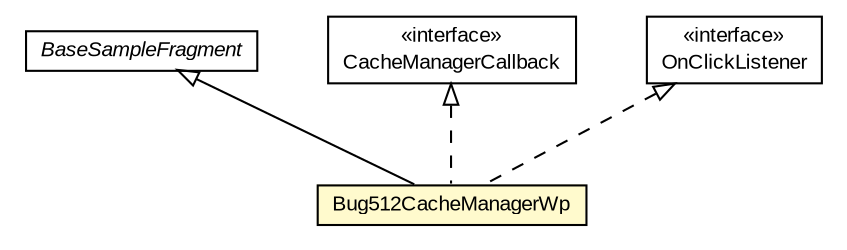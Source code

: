 #!/usr/local/bin/dot
#
# Class diagram 
# Generated by UMLGraph version R5_6-24-gf6e263 (http://www.umlgraph.org/)
#

digraph G {
	edge [fontname="arial",fontsize=10,labelfontname="arial",labelfontsize=10];
	node [fontname="arial",fontsize=10,shape=plaintext];
	nodesep=0.25;
	ranksep=0.5;
	// org.osmdroid.bugtestfragments.Bug512CacheManagerWp
	c9712 [label=<<table title="org.osmdroid.bugtestfragments.Bug512CacheManagerWp" border="0" cellborder="1" cellspacing="0" cellpadding="2" port="p" bgcolor="lemonChiffon" href="./Bug512CacheManagerWp.html">
		<tr><td><table border="0" cellspacing="0" cellpadding="1">
<tr><td align="center" balign="center"> Bug512CacheManagerWp </td></tr>
		</table></td></tr>
		</table>>, URL="./Bug512CacheManagerWp.html", fontname="arial", fontcolor="black", fontsize=10.0];
	// org.osmdroid.samplefragments.BaseSampleFragment
	c9765 [label=<<table title="org.osmdroid.samplefragments.BaseSampleFragment" border="0" cellborder="1" cellspacing="0" cellpadding="2" port="p" href="../samplefragments/BaseSampleFragment.html">
		<tr><td><table border="0" cellspacing="0" cellpadding="1">
<tr><td align="center" balign="center"><font face="arial italic"> BaseSampleFragment </font></td></tr>
		</table></td></tr>
		</table>>, URL="../samplefragments/BaseSampleFragment.html", fontname="arial", fontcolor="black", fontsize=10.0];
	//org.osmdroid.bugtestfragments.Bug512CacheManagerWp extends org.osmdroid.samplefragments.BaseSampleFragment
	c9765:p -> c9712:p [dir=back,arrowtail=empty];
	//org.osmdroid.bugtestfragments.Bug512CacheManagerWp implements org.osmdroid.tileprovider.cachemanager.CacheManager.CacheManagerCallback
	c9908:p -> c9712:p [dir=back,arrowtail=empty,style=dashed];
	//org.osmdroid.bugtestfragments.Bug512CacheManagerWp implements android.view.View.OnClickListener
	c9909:p -> c9712:p [dir=back,arrowtail=empty,style=dashed];
	// org.osmdroid.tileprovider.cachemanager.CacheManager.CacheManagerCallback
	c9908 [label=<<table title="org.osmdroid.tileprovider.cachemanager.CacheManager.CacheManagerCallback" border="0" cellborder="1" cellspacing="0" cellpadding="2" port="p" href="http://java.sun.com/j2se/1.4.2/docs/api/org/osmdroid/tileprovider/cachemanager/CacheManager/CacheManagerCallback.html">
		<tr><td><table border="0" cellspacing="0" cellpadding="1">
<tr><td align="center" balign="center"> &#171;interface&#187; </td></tr>
<tr><td align="center" balign="center"> CacheManagerCallback </td></tr>
		</table></td></tr>
		</table>>, URL="http://java.sun.com/j2se/1.4.2/docs/api/org/osmdroid/tileprovider/cachemanager/CacheManager/CacheManagerCallback.html", fontname="arial", fontcolor="black", fontsize=10.0];
	// android.view.View.OnClickListener
	c9909 [label=<<table title="android.view.View.OnClickListener" border="0" cellborder="1" cellspacing="0" cellpadding="2" port="p" href="http://java.sun.com/j2se/1.4.2/docs/api/android/view/View/OnClickListener.html">
		<tr><td><table border="0" cellspacing="0" cellpadding="1">
<tr><td align="center" balign="center"> &#171;interface&#187; </td></tr>
<tr><td align="center" balign="center"> OnClickListener </td></tr>
		</table></td></tr>
		</table>>, URL="http://java.sun.com/j2se/1.4.2/docs/api/android/view/View/OnClickListener.html", fontname="arial", fontcolor="black", fontsize=10.0];
}

